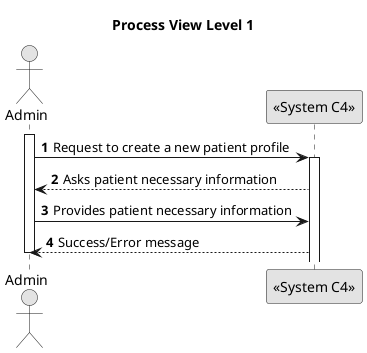 @startuml
skinparam monochrome true
skinparam packageStyle rectangle
skinparam shadowing false

title Process View Level 1
autonumber

actor "Admin" as Admin
participant "<<System C4>>" as System

activate Admin
Admin -> System: Request to create a new patient profile
activate System
System --> Admin: Asks patient necessary information
Admin -> System: Provides patient necessary information
System --> Admin: Success/Error message
deactivate Admin



@enduml